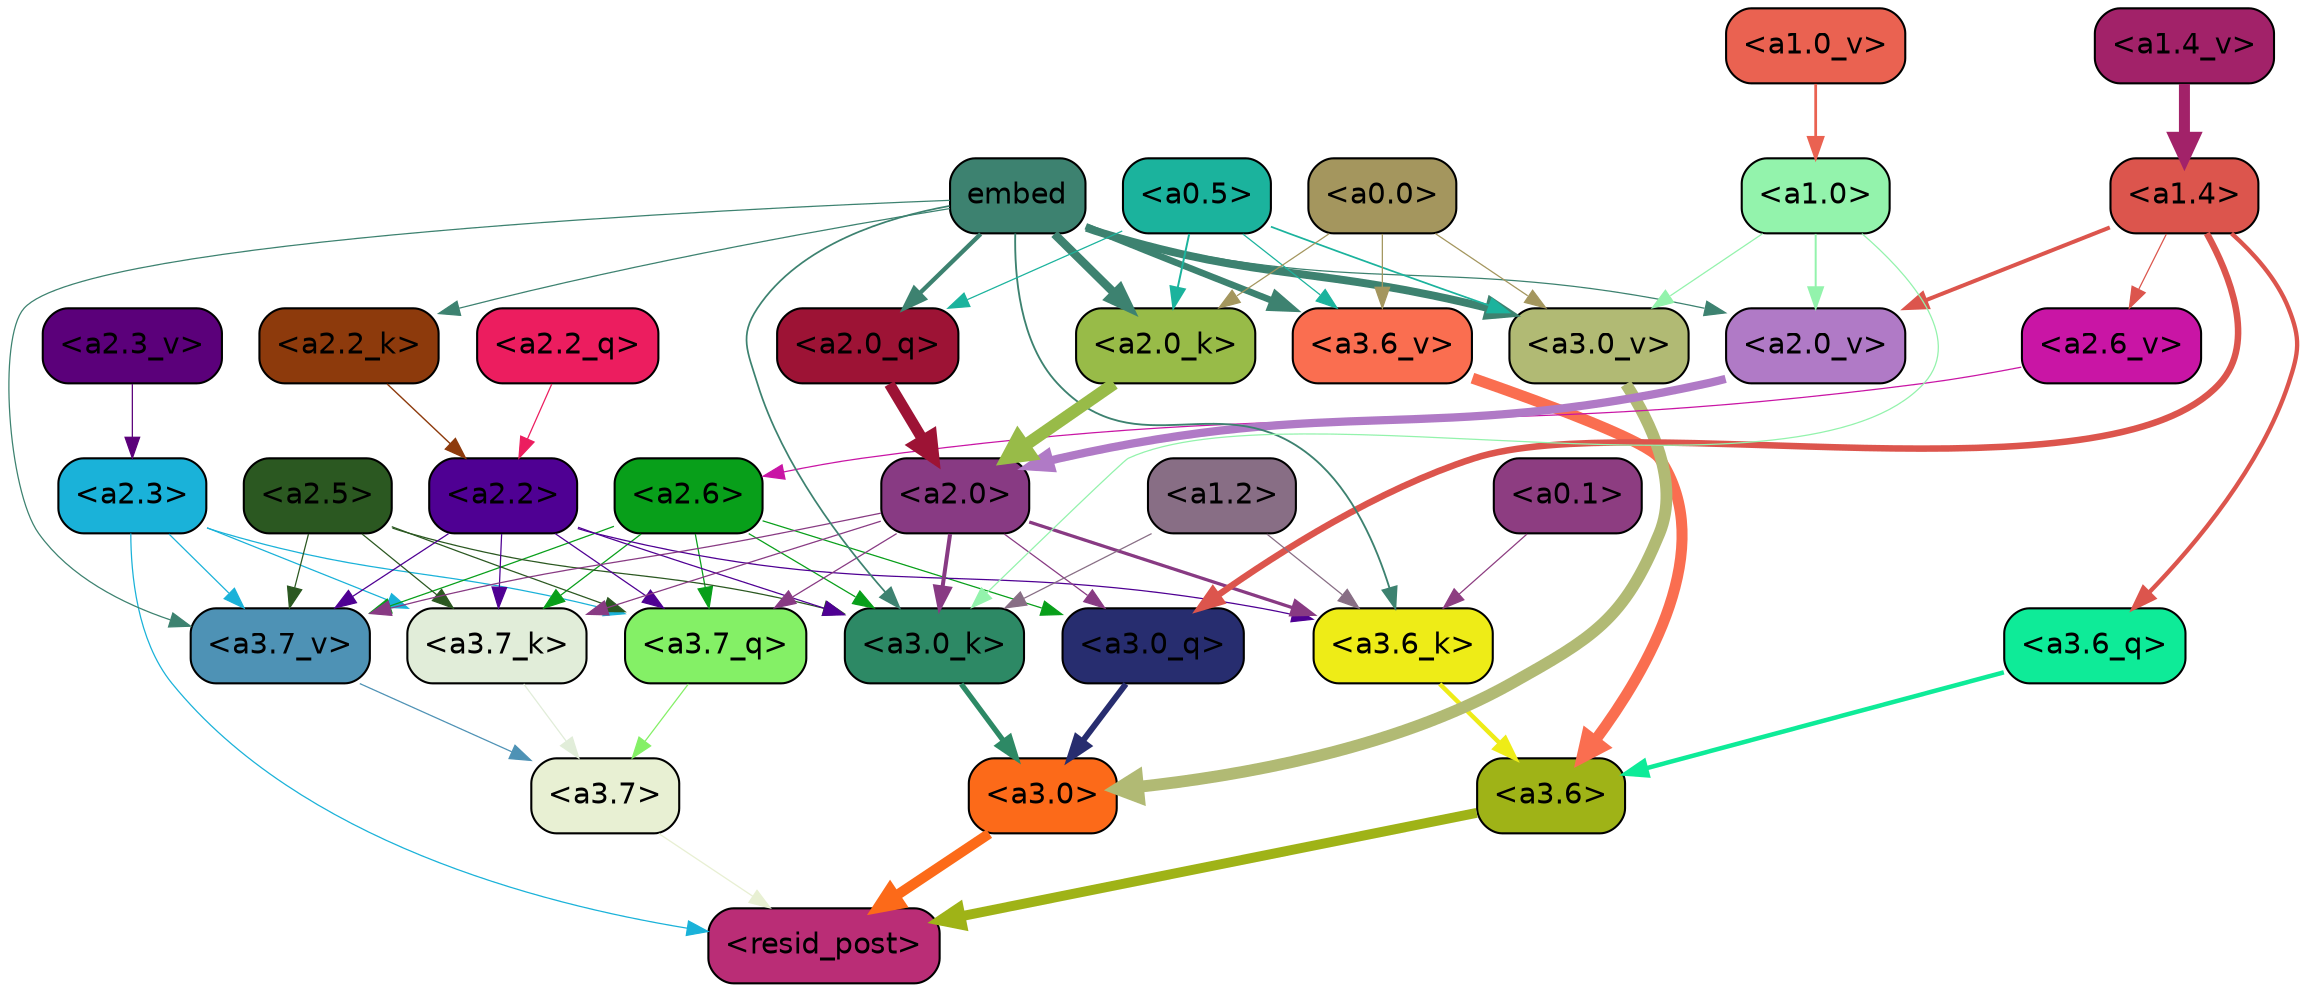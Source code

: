strict digraph "" {
	graph [bgcolor=transparent,
		layout=dot,
		overlap=false,
		splines=true
	];
	"<a3.7>"	[color=black,
		fillcolor="#e8f0d3",
		fontname=Helvetica,
		shape=box,
		style="filled, rounded"];
	"<resid_post>"	[color=black,
		fillcolor="#ba2d76",
		fontname=Helvetica,
		shape=box,
		style="filled, rounded"];
	"<a3.7>" -> "<resid_post>"	[color="#e8f0d3",
		penwidth=0.6];
	"<a3.6>"	[color=black,
		fillcolor="#9fb317",
		fontname=Helvetica,
		shape=box,
		style="filled, rounded"];
	"<a3.6>" -> "<resid_post>"	[color="#9fb317",
		penwidth=4.751592040061951];
	"<a3.0>"	[color=black,
		fillcolor="#fc6a19",
		fontname=Helvetica,
		shape=box,
		style="filled, rounded"];
	"<a3.0>" -> "<resid_post>"	[color="#fc6a19",
		penwidth=4.904066681861877];
	"<a2.3>"	[color=black,
		fillcolor="#1ab2d9",
		fontname=Helvetica,
		shape=box,
		style="filled, rounded"];
	"<a2.3>" -> "<resid_post>"	[color="#1ab2d9",
		penwidth=0.6];
	"<a3.7_q>"	[color=black,
		fillcolor="#84f066",
		fontname=Helvetica,
		shape=box,
		style="filled, rounded"];
	"<a2.3>" -> "<a3.7_q>"	[color="#1ab2d9",
		penwidth=0.6];
	"<a3.7_k>"	[color=black,
		fillcolor="#e1edd9",
		fontname=Helvetica,
		shape=box,
		style="filled, rounded"];
	"<a2.3>" -> "<a3.7_k>"	[color="#1ab2d9",
		penwidth=0.6069068089127541];
	"<a3.7_v>"	[color=black,
		fillcolor="#4e92b5",
		fontname=Helvetica,
		shape=box,
		style="filled, rounded"];
	"<a2.3>" -> "<a3.7_v>"	[color="#1ab2d9",
		penwidth=0.6];
	"<a3.7_q>" -> "<a3.7>"	[color="#84f066",
		penwidth=0.6];
	"<a3.6_q>"	[color=black,
		fillcolor="#0eeb98",
		fontname=Helvetica,
		shape=box,
		style="filled, rounded"];
	"<a3.6_q>" -> "<a3.6>"	[color="#0eeb98",
		penwidth=2.160832464694977];
	"<a3.0_q>"	[color=black,
		fillcolor="#272d6f",
		fontname=Helvetica,
		shape=box,
		style="filled, rounded"];
	"<a3.0_q>" -> "<a3.0>"	[color="#272d6f",
		penwidth=2.870753765106201];
	"<a3.7_k>" -> "<a3.7>"	[color="#e1edd9",
		penwidth=0.6];
	"<a3.6_k>"	[color=black,
		fillcolor="#eeec17",
		fontname=Helvetica,
		shape=box,
		style="filled, rounded"];
	"<a3.6_k>" -> "<a3.6>"	[color="#eeec17",
		penwidth=2.13908451795578];
	"<a3.0_k>"	[color=black,
		fillcolor="#2d8965",
		fontname=Helvetica,
		shape=box,
		style="filled, rounded"];
	"<a3.0_k>" -> "<a3.0>"	[color="#2d8965",
		penwidth=2.520303964614868];
	"<a3.7_v>" -> "<a3.7>"	[color="#4e92b5",
		penwidth=0.6];
	"<a3.6_v>"	[color=black,
		fillcolor="#fa6e50",
		fontname=Helvetica,
		shape=box,
		style="filled, rounded"];
	"<a3.6_v>" -> "<a3.6>"	[color="#fa6e50",
		penwidth=5.297133803367615];
	"<a3.0_v>"	[color=black,
		fillcolor="#b1ba74",
		fontname=Helvetica,
		shape=box,
		style="filled, rounded"];
	"<a3.0_v>" -> "<a3.0>"	[color="#b1ba74",
		penwidth=5.680712580680847];
	"<a2.6>"	[color=black,
		fillcolor="#089f1a",
		fontname=Helvetica,
		shape=box,
		style="filled, rounded"];
	"<a2.6>" -> "<a3.7_q>"	[color="#089f1a",
		penwidth=0.6];
	"<a2.6>" -> "<a3.0_q>"	[color="#089f1a",
		penwidth=0.6];
	"<a2.6>" -> "<a3.7_k>"	[color="#089f1a",
		penwidth=0.6];
	"<a2.6>" -> "<a3.0_k>"	[color="#089f1a",
		penwidth=0.6];
	"<a2.6>" -> "<a3.7_v>"	[color="#089f1a",
		penwidth=0.6];
	"<a2.5>"	[color=black,
		fillcolor="#2b5821",
		fontname=Helvetica,
		shape=box,
		style="filled, rounded"];
	"<a2.5>" -> "<a3.7_q>"	[color="#2b5821",
		penwidth=0.6];
	"<a2.5>" -> "<a3.7_k>"	[color="#2b5821",
		penwidth=0.6];
	"<a2.5>" -> "<a3.0_k>"	[color="#2b5821",
		penwidth=0.6];
	"<a2.5>" -> "<a3.7_v>"	[color="#2b5821",
		penwidth=0.6];
	"<a2.2>"	[color=black,
		fillcolor="#4f0093",
		fontname=Helvetica,
		shape=box,
		style="filled, rounded"];
	"<a2.2>" -> "<a3.7_q>"	[color="#4f0093",
		penwidth=0.6];
	"<a2.2>" -> "<a3.7_k>"	[color="#4f0093",
		penwidth=0.6];
	"<a2.2>" -> "<a3.6_k>"	[color="#4f0093",
		penwidth=0.6];
	"<a2.2>" -> "<a3.0_k>"	[color="#4f0093",
		penwidth=0.6];
	"<a2.2>" -> "<a3.7_v>"	[color="#4f0093",
		penwidth=0.6];
	"<a2.0>"	[color=black,
		fillcolor="#883a83",
		fontname=Helvetica,
		shape=box,
		style="filled, rounded"];
	"<a2.0>" -> "<a3.7_q>"	[color="#883a83",
		penwidth=0.6];
	"<a2.0>" -> "<a3.0_q>"	[color="#883a83",
		penwidth=0.6];
	"<a2.0>" -> "<a3.7_k>"	[color="#883a83",
		penwidth=0.6];
	"<a2.0>" -> "<a3.6_k>"	[color="#883a83",
		penwidth=1.564806342124939];
	"<a2.0>" -> "<a3.0_k>"	[color="#883a83",
		penwidth=1.9353990852832794];
	"<a2.0>" -> "<a3.7_v>"	[color="#883a83",
		penwidth=0.6];
	"<a1.4>"	[color=black,
		fillcolor="#dc554d",
		fontname=Helvetica,
		shape=box,
		style="filled, rounded"];
	"<a1.4>" -> "<a3.6_q>"	[color="#dc554d",
		penwidth=2.0727532356977463];
	"<a1.4>" -> "<a3.0_q>"	[color="#dc554d",
		penwidth=3.1279823780059814];
	"<a2.6_v>"	[color=black,
		fillcolor="#c915a5",
		fontname=Helvetica,
		shape=box,
		style="filled, rounded"];
	"<a1.4>" -> "<a2.6_v>"	[color="#dc554d",
		penwidth=0.6];
	"<a2.0_v>"	[color=black,
		fillcolor="#b07ac6",
		fontname=Helvetica,
		shape=box,
		style="filled, rounded"];
	"<a1.4>" -> "<a2.0_v>"	[color="#dc554d",
		penwidth=1.9170897603034973];
	"<a1.2>"	[color=black,
		fillcolor="#886e85",
		fontname=Helvetica,
		shape=box,
		style="filled, rounded"];
	"<a1.2>" -> "<a3.6_k>"	[color="#886e85",
		penwidth=0.6];
	"<a1.2>" -> "<a3.0_k>"	[color="#886e85",
		penwidth=0.6];
	"<a0.1>"	[color=black,
		fillcolor="#8d3d81",
		fontname=Helvetica,
		shape=box,
		style="filled, rounded"];
	"<a0.1>" -> "<a3.6_k>"	[color="#8d3d81",
		penwidth=0.6];
	embed	[color=black,
		fillcolor="#3d8270",
		fontname=Helvetica,
		shape=box,
		style="filled, rounded"];
	embed -> "<a3.6_k>"	[color="#3d8270",
		penwidth=0.8915999233722687];
	embed -> "<a3.0_k>"	[color="#3d8270",
		penwidth=0.832088902592659];
	embed -> "<a3.7_v>"	[color="#3d8270",
		penwidth=0.6];
	embed -> "<a3.6_v>"	[color="#3d8270",
		penwidth=3.1840110421180725];
	embed -> "<a3.0_v>"	[color="#3d8270",
		penwidth=3.8132747188210487];
	"<a2.0_q>"	[color=black,
		fillcolor="#9d1335",
		fontname=Helvetica,
		shape=box,
		style="filled, rounded"];
	embed -> "<a2.0_q>"	[color="#3d8270",
		penwidth=2.084651827812195];
	"<a2.2_k>"	[color=black,
		fillcolor="#8d3a0c",
		fontname=Helvetica,
		shape=box,
		style="filled, rounded"];
	embed -> "<a2.2_k>"	[color="#3d8270",
		penwidth=0.6];
	"<a2.0_k>"	[color=black,
		fillcolor="#98bb48",
		fontname=Helvetica,
		shape=box,
		style="filled, rounded"];
	embed -> "<a2.0_k>"	[color="#3d8270",
		penwidth=4.084526404738426];
	embed -> "<a2.0_v>"	[color="#3d8270",
		penwidth=0.6];
	"<a1.0>"	[color=black,
		fillcolor="#93f3ac",
		fontname=Helvetica,
		shape=box,
		style="filled, rounded"];
	"<a1.0>" -> "<a3.0_k>"	[color="#93f3ac",
		penwidth=0.6];
	"<a1.0>" -> "<a3.0_v>"	[color="#93f3ac",
		penwidth=0.6];
	"<a1.0>" -> "<a2.0_v>"	[color="#93f3ac",
		penwidth=0.9450988052412868];
	"<a0.5>"	[color=black,
		fillcolor="#1bb39d",
		fontname=Helvetica,
		shape=box,
		style="filled, rounded"];
	"<a0.5>" -> "<a3.6_v>"	[color="#1bb39d",
		penwidth=0.6];
	"<a0.5>" -> "<a3.0_v>"	[color="#1bb39d",
		penwidth=0.8331108838319778];
	"<a0.5>" -> "<a2.0_q>"	[color="#1bb39d",
		penwidth=0.6];
	"<a0.5>" -> "<a2.0_k>"	[color="#1bb39d",
		penwidth=0.9412797391414642];
	"<a0.0>"	[color=black,
		fillcolor="#a4965e",
		fontname=Helvetica,
		shape=box,
		style="filled, rounded"];
	"<a0.0>" -> "<a3.6_v>"	[color="#a4965e",
		penwidth=0.6];
	"<a0.0>" -> "<a3.0_v>"	[color="#a4965e",
		penwidth=0.6];
	"<a0.0>" -> "<a2.0_k>"	[color="#a4965e",
		penwidth=0.6];
	"<a2.2_q>"	[color=black,
		fillcolor="#ec1d5f",
		fontname=Helvetica,
		shape=box,
		style="filled, rounded"];
	"<a2.2_q>" -> "<a2.2>"	[color="#ec1d5f",
		penwidth=0.6];
	"<a2.0_q>" -> "<a2.0>"	[color="#9d1335",
		penwidth=5.29856276512146];
	"<a2.2_k>" -> "<a2.2>"	[color="#8d3a0c",
		penwidth=0.6722683310508728];
	"<a2.0_k>" -> "<a2.0>"	[color="#98bb48",
		penwidth=5.859246134757996];
	"<a2.6_v>" -> "<a2.6>"	[color="#c915a5",
		penwidth=0.6];
	"<a2.3_v>"	[color=black,
		fillcolor="#5b007a",
		fontname=Helvetica,
		shape=box,
		style="filled, rounded"];
	"<a2.3_v>" -> "<a2.3>"	[color="#5b007a",
		penwidth=0.6];
	"<a2.0_v>" -> "<a2.0>"	[color="#b07ac6",
		penwidth=3.9621697664260864];
	"<a1.4_v>"	[color=black,
		fillcolor="#a22269",
		fontname=Helvetica,
		shape=box,
		style="filled, rounded"];
	"<a1.4_v>" -> "<a1.4>"	[color="#a22269",
		penwidth=5.280138969421387];
	"<a1.0_v>"	[color=black,
		fillcolor="#ea6251",
		fontname=Helvetica,
		shape=box,
		style="filled, rounded"];
	"<a1.0_v>" -> "<a1.0>"	[color="#ea6251",
		penwidth=1.318962275981903];
}

